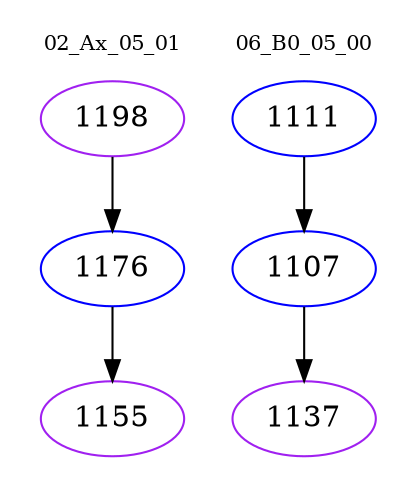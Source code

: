 digraph{
subgraph cluster_0 {
color = white
label = "02_Ax_05_01";
fontsize=10;
T0_1198 [label="1198", color="purple"]
T0_1198 -> T0_1176 [color="black"]
T0_1176 [label="1176", color="blue"]
T0_1176 -> T0_1155 [color="black"]
T0_1155 [label="1155", color="purple"]
}
subgraph cluster_1 {
color = white
label = "06_B0_05_00";
fontsize=10;
T1_1111 [label="1111", color="blue"]
T1_1111 -> T1_1107 [color="black"]
T1_1107 [label="1107", color="blue"]
T1_1107 -> T1_1137 [color="black"]
T1_1137 [label="1137", color="purple"]
}
}
